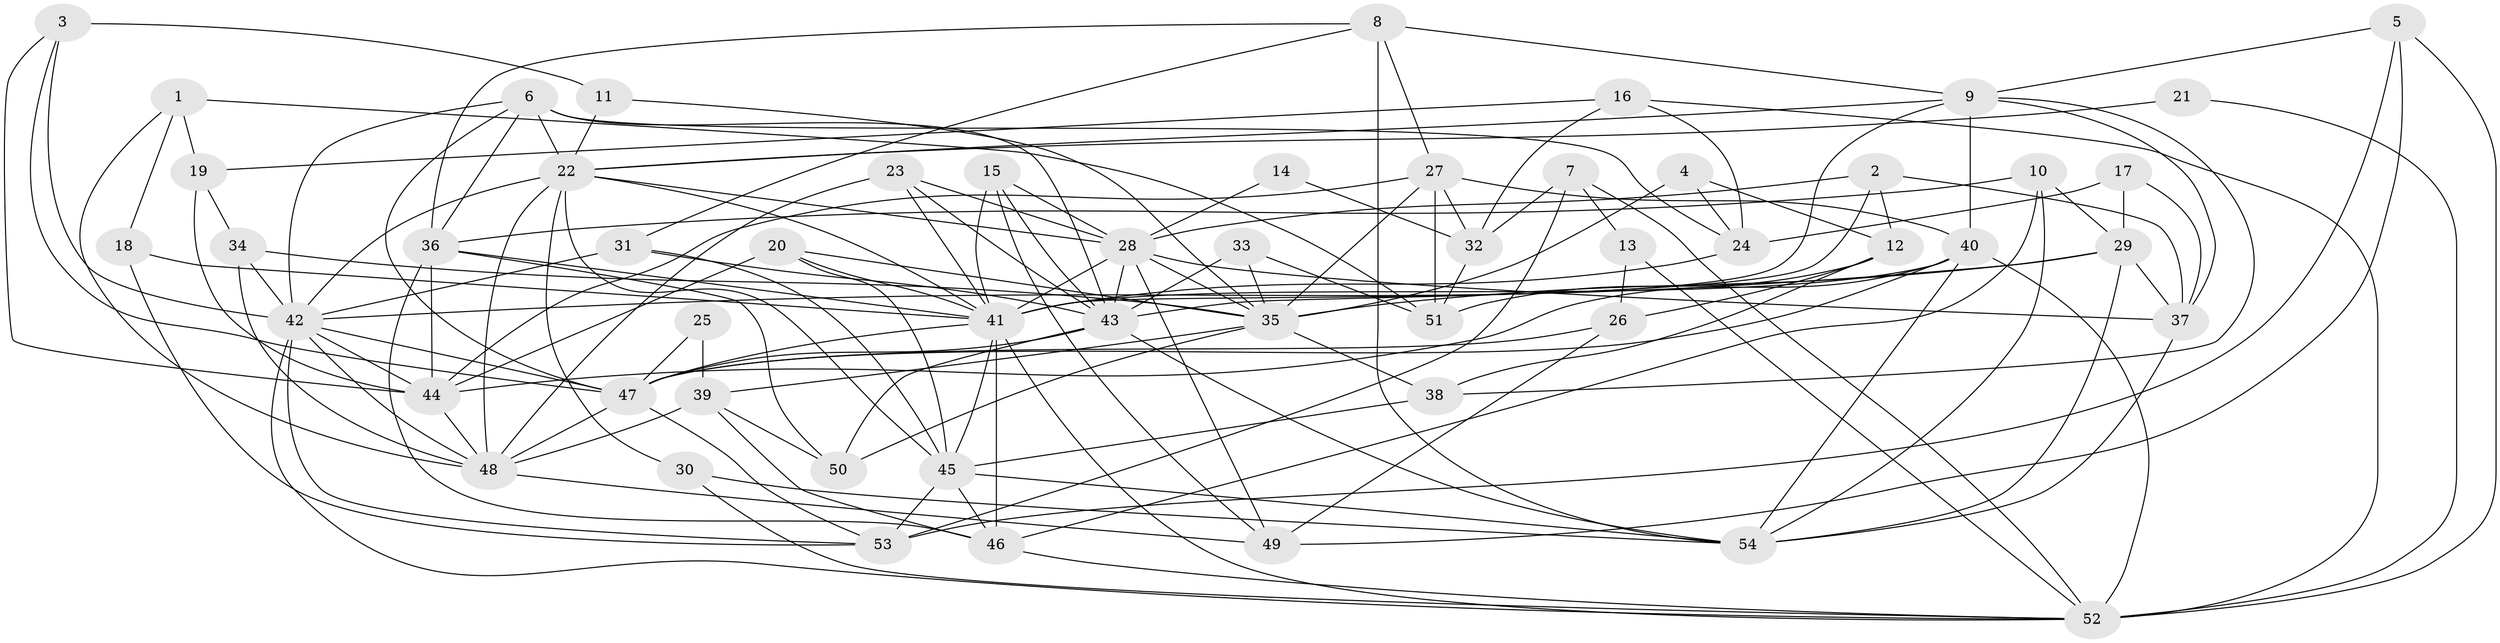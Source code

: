 // original degree distribution, {2: 0.09259259259259259, 5: 0.1574074074074074, 3: 0.3425925925925926, 4: 0.26851851851851855, 6: 0.08333333333333333, 7: 0.027777777777777776, 8: 0.018518518518518517, 9: 0.009259259259259259}
// Generated by graph-tools (version 1.1) at 2025/50/03/09/25 03:50:14]
// undirected, 54 vertices, 151 edges
graph export_dot {
graph [start="1"]
  node [color=gray90,style=filled];
  1;
  2;
  3;
  4;
  5;
  6;
  7;
  8;
  9;
  10;
  11;
  12;
  13;
  14;
  15;
  16;
  17;
  18;
  19;
  20;
  21;
  22;
  23;
  24;
  25;
  26;
  27;
  28;
  29;
  30;
  31;
  32;
  33;
  34;
  35;
  36;
  37;
  38;
  39;
  40;
  41;
  42;
  43;
  44;
  45;
  46;
  47;
  48;
  49;
  50;
  51;
  52;
  53;
  54;
  1 -- 18 [weight=1.0];
  1 -- 19 [weight=1.0];
  1 -- 48 [weight=1.0];
  1 -- 51 [weight=1.0];
  2 -- 12 [weight=1.0];
  2 -- 28 [weight=1.0];
  2 -- 37 [weight=1.0];
  2 -- 43 [weight=1.0];
  3 -- 11 [weight=1.0];
  3 -- 42 [weight=1.0];
  3 -- 44 [weight=1.0];
  3 -- 47 [weight=1.0];
  4 -- 12 [weight=1.0];
  4 -- 24 [weight=1.0];
  4 -- 35 [weight=1.0];
  5 -- 9 [weight=1.0];
  5 -- 49 [weight=1.0];
  5 -- 52 [weight=1.0];
  5 -- 53 [weight=1.0];
  6 -- 22 [weight=1.0];
  6 -- 24 [weight=2.0];
  6 -- 36 [weight=1.0];
  6 -- 42 [weight=1.0];
  6 -- 43 [weight=1.0];
  6 -- 47 [weight=1.0];
  7 -- 13 [weight=1.0];
  7 -- 32 [weight=1.0];
  7 -- 52 [weight=1.0];
  7 -- 53 [weight=1.0];
  8 -- 9 [weight=1.0];
  8 -- 27 [weight=1.0];
  8 -- 31 [weight=1.0];
  8 -- 36 [weight=1.0];
  8 -- 54 [weight=1.0];
  9 -- 22 [weight=1.0];
  9 -- 37 [weight=1.0];
  9 -- 38 [weight=1.0];
  9 -- 40 [weight=1.0];
  9 -- 41 [weight=1.0];
  10 -- 29 [weight=1.0];
  10 -- 36 [weight=1.0];
  10 -- 46 [weight=1.0];
  10 -- 54 [weight=1.0];
  11 -- 22 [weight=1.0];
  11 -- 35 [weight=1.0];
  12 -- 26 [weight=1.0];
  12 -- 38 [weight=1.0];
  12 -- 51 [weight=1.0];
  13 -- 26 [weight=1.0];
  13 -- 52 [weight=1.0];
  14 -- 28 [weight=1.0];
  14 -- 32 [weight=1.0];
  15 -- 28 [weight=2.0];
  15 -- 41 [weight=1.0];
  15 -- 43 [weight=1.0];
  15 -- 49 [weight=1.0];
  16 -- 19 [weight=1.0];
  16 -- 24 [weight=1.0];
  16 -- 32 [weight=1.0];
  16 -- 52 [weight=1.0];
  17 -- 24 [weight=1.0];
  17 -- 29 [weight=1.0];
  17 -- 37 [weight=1.0];
  18 -- 41 [weight=1.0];
  18 -- 53 [weight=1.0];
  19 -- 34 [weight=1.0];
  19 -- 44 [weight=1.0];
  20 -- 35 [weight=1.0];
  20 -- 41 [weight=1.0];
  20 -- 44 [weight=1.0];
  20 -- 45 [weight=1.0];
  21 -- 22 [weight=1.0];
  21 -- 52 [weight=1.0];
  22 -- 28 [weight=1.0];
  22 -- 30 [weight=1.0];
  22 -- 41 [weight=1.0];
  22 -- 42 [weight=2.0];
  22 -- 45 [weight=1.0];
  22 -- 48 [weight=1.0];
  23 -- 28 [weight=1.0];
  23 -- 41 [weight=1.0];
  23 -- 43 [weight=1.0];
  23 -- 48 [weight=1.0];
  24 -- 41 [weight=1.0];
  25 -- 39 [weight=1.0];
  25 -- 47 [weight=1.0];
  26 -- 47 [weight=1.0];
  26 -- 49 [weight=1.0];
  27 -- 32 [weight=1.0];
  27 -- 35 [weight=1.0];
  27 -- 40 [weight=1.0];
  27 -- 44 [weight=1.0];
  27 -- 51 [weight=1.0];
  28 -- 35 [weight=1.0];
  28 -- 37 [weight=1.0];
  28 -- 41 [weight=1.0];
  28 -- 43 [weight=2.0];
  28 -- 49 [weight=1.0];
  29 -- 35 [weight=1.0];
  29 -- 37 [weight=1.0];
  29 -- 42 [weight=1.0];
  29 -- 54 [weight=1.0];
  30 -- 52 [weight=1.0];
  30 -- 54 [weight=1.0];
  31 -- 42 [weight=1.0];
  31 -- 43 [weight=1.0];
  31 -- 45 [weight=1.0];
  32 -- 51 [weight=1.0];
  33 -- 35 [weight=1.0];
  33 -- 43 [weight=1.0];
  33 -- 51 [weight=1.0];
  34 -- 35 [weight=1.0];
  34 -- 42 [weight=1.0];
  34 -- 48 [weight=1.0];
  35 -- 38 [weight=1.0];
  35 -- 39 [weight=1.0];
  35 -- 50 [weight=1.0];
  36 -- 41 [weight=2.0];
  36 -- 44 [weight=2.0];
  36 -- 46 [weight=1.0];
  36 -- 50 [weight=1.0];
  37 -- 54 [weight=1.0];
  38 -- 45 [weight=1.0];
  39 -- 46 [weight=1.0];
  39 -- 48 [weight=1.0];
  39 -- 50 [weight=1.0];
  40 -- 41 [weight=1.0];
  40 -- 44 [weight=1.0];
  40 -- 47 [weight=1.0];
  40 -- 52 [weight=1.0];
  40 -- 54 [weight=1.0];
  41 -- 45 [weight=1.0];
  41 -- 46 [weight=1.0];
  41 -- 47 [weight=1.0];
  41 -- 52 [weight=1.0];
  42 -- 44 [weight=1.0];
  42 -- 47 [weight=1.0];
  42 -- 48 [weight=1.0];
  42 -- 52 [weight=1.0];
  42 -- 53 [weight=1.0];
  43 -- 47 [weight=1.0];
  43 -- 50 [weight=1.0];
  43 -- 54 [weight=1.0];
  44 -- 48 [weight=1.0];
  45 -- 46 [weight=1.0];
  45 -- 53 [weight=1.0];
  45 -- 54 [weight=1.0];
  46 -- 52 [weight=1.0];
  47 -- 48 [weight=1.0];
  47 -- 53 [weight=1.0];
  48 -- 49 [weight=1.0];
}
